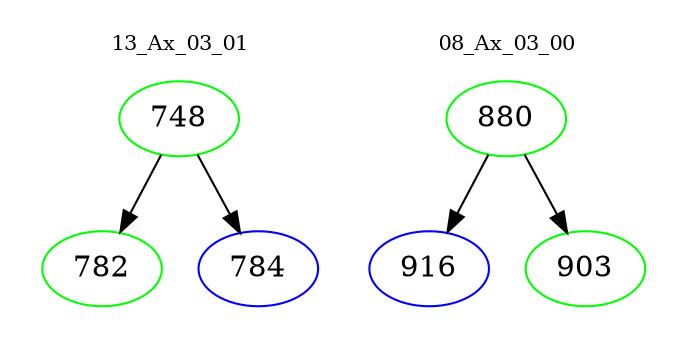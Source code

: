 digraph{
subgraph cluster_0 {
color = white
label = "13_Ax_03_01";
fontsize=10;
T0_748 [label="748", color="green"]
T0_748 -> T0_782 [color="black"]
T0_782 [label="782", color="green"]
T0_748 -> T0_784 [color="black"]
T0_784 [label="784", color="blue"]
}
subgraph cluster_1 {
color = white
label = "08_Ax_03_00";
fontsize=10;
T1_880 [label="880", color="green"]
T1_880 -> T1_916 [color="black"]
T1_916 [label="916", color="blue"]
T1_880 -> T1_903 [color="black"]
T1_903 [label="903", color="green"]
}
}
